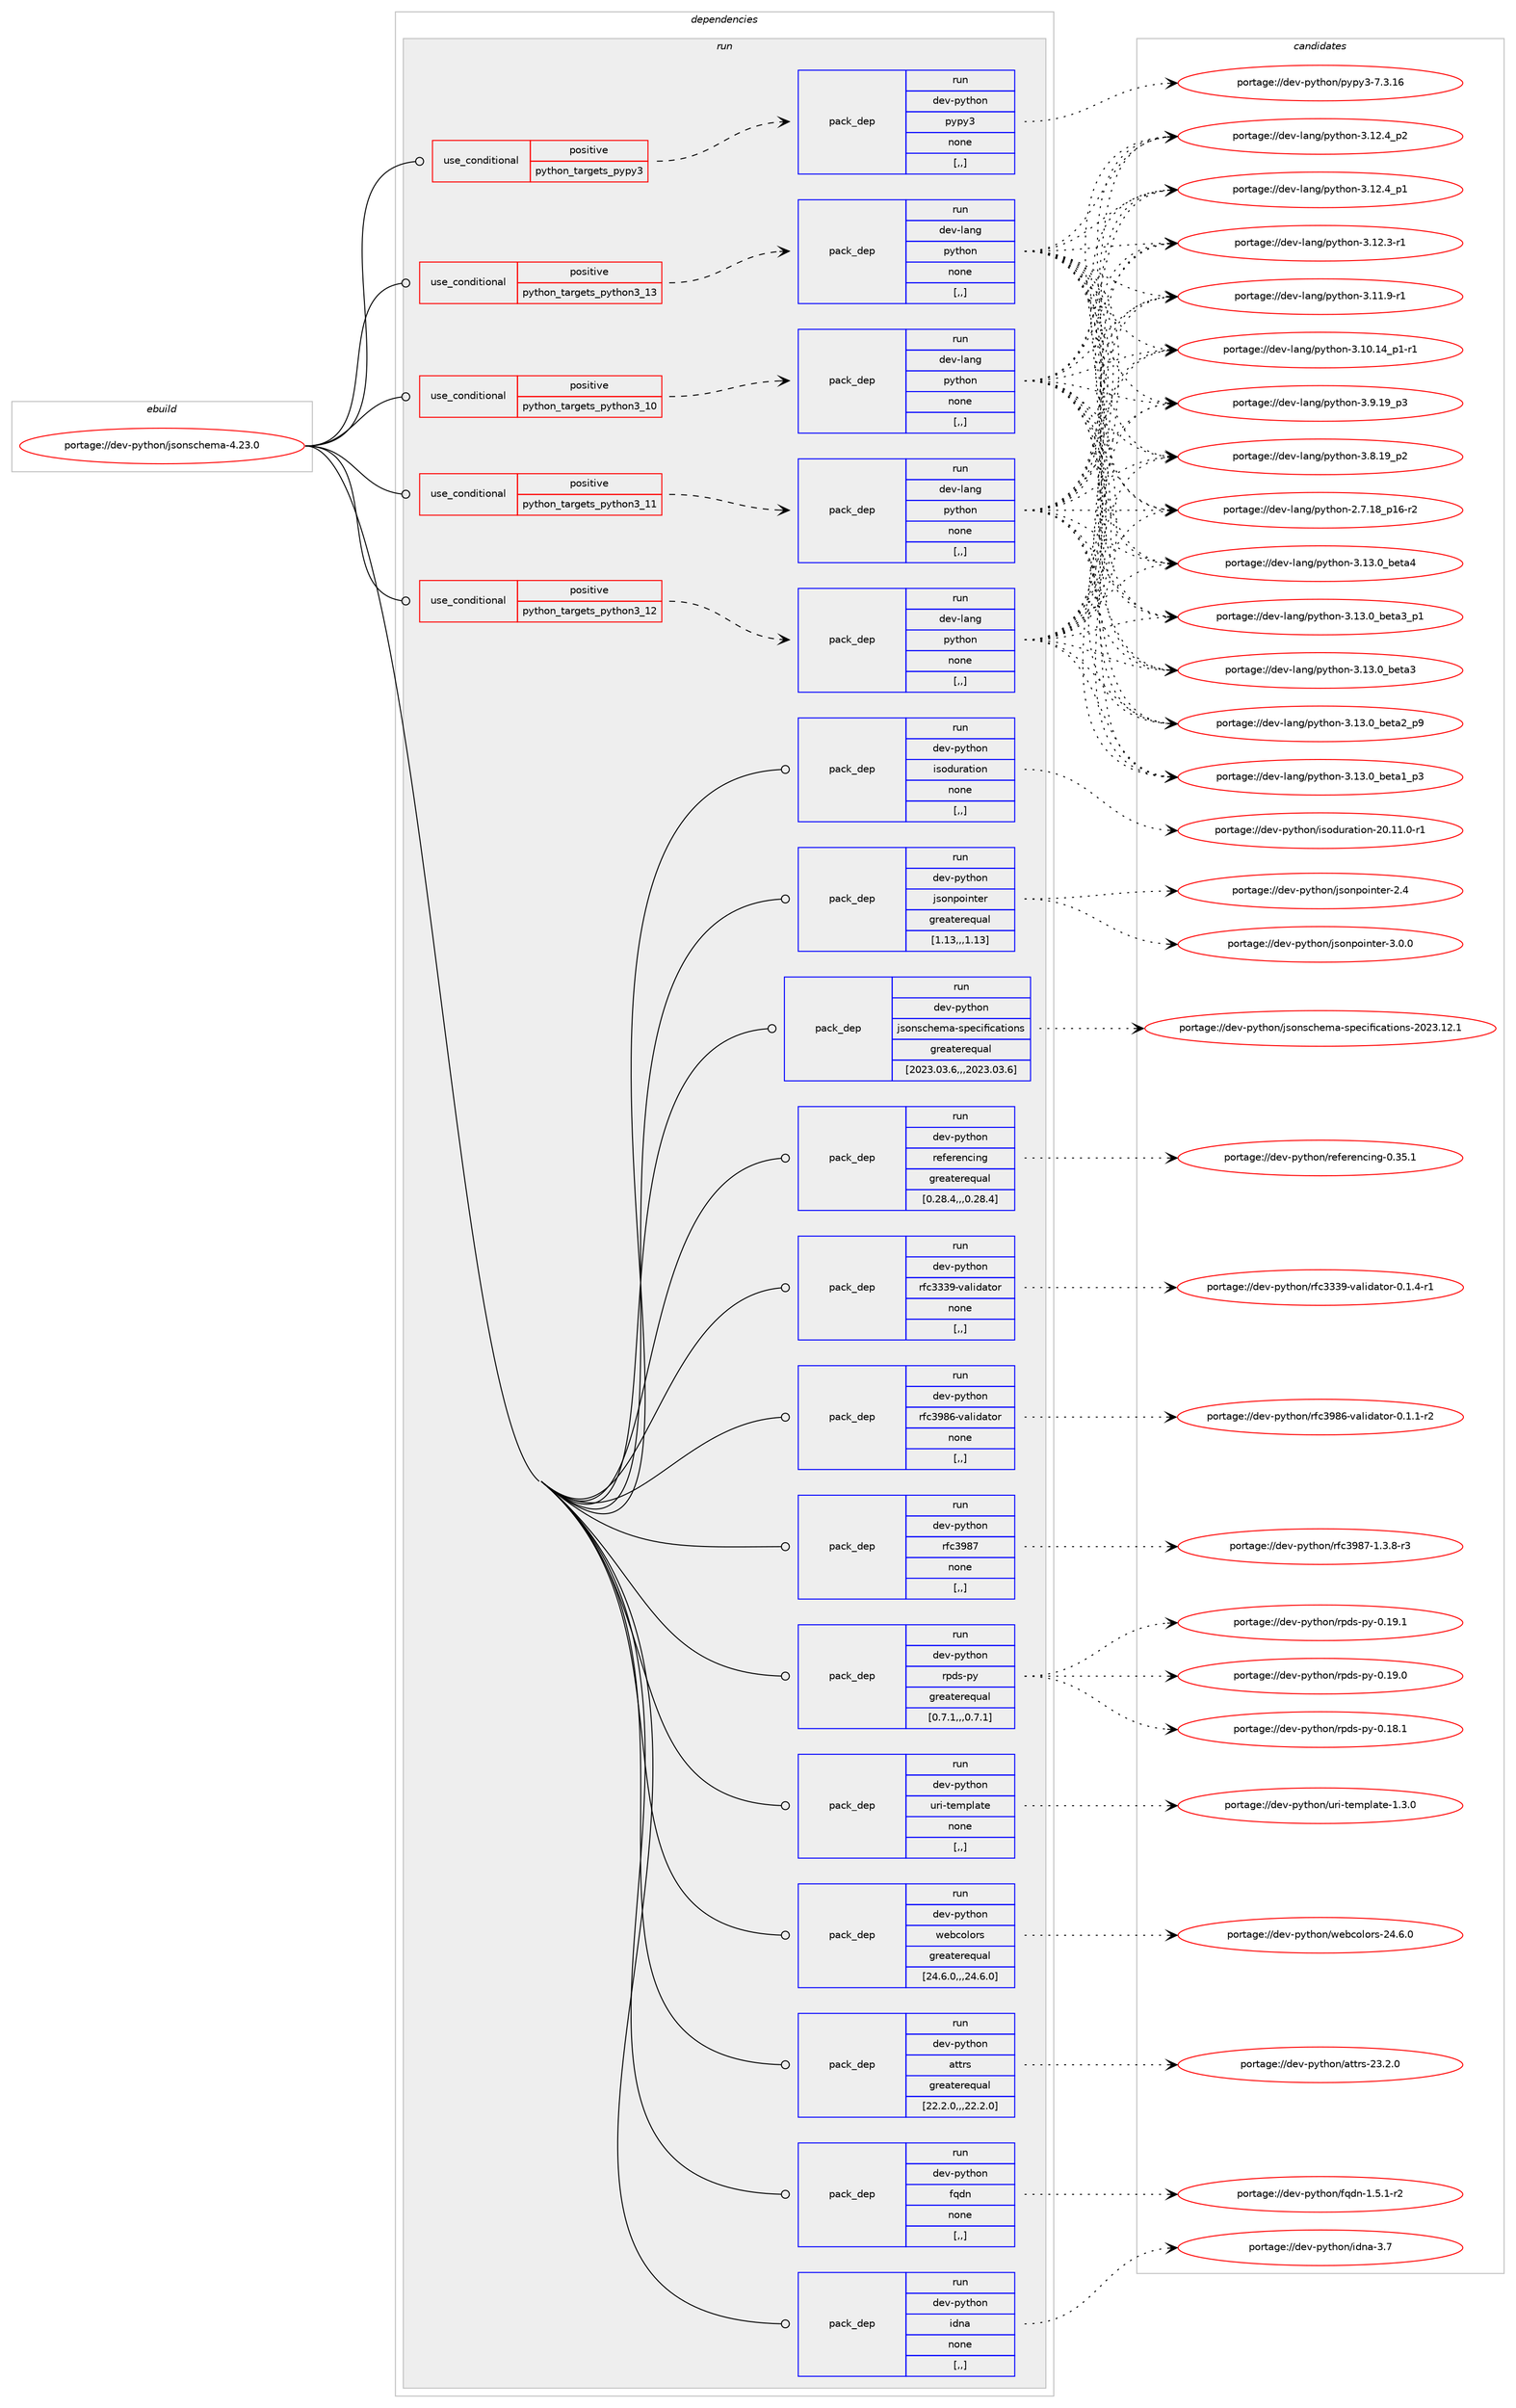 digraph prolog {

# *************
# Graph options
# *************

newrank=true;
concentrate=true;
compound=true;
graph [rankdir=LR,fontname=Helvetica,fontsize=10,ranksep=1.5];#, ranksep=2.5, nodesep=0.2];
edge  [arrowhead=vee];
node  [fontname=Helvetica,fontsize=10];

# **********
# The ebuild
# **********

subgraph cluster_leftcol {
color=gray;
label=<<i>ebuild</i>>;
id [label="portage://dev-python/jsonschema-4.23.0", color=red, width=4, href="../dev-python/jsonschema-4.23.0.svg"];
}

# ****************
# The dependencies
# ****************

subgraph cluster_midcol {
color=gray;
label=<<i>dependencies</i>>;
subgraph cluster_compile {
fillcolor="#eeeeee";
style=filled;
label=<<i>compile</i>>;
}
subgraph cluster_compileandrun {
fillcolor="#eeeeee";
style=filled;
label=<<i>compile and run</i>>;
}
subgraph cluster_run {
fillcolor="#eeeeee";
style=filled;
label=<<i>run</i>>;
subgraph cond34037 {
dependency149408 [label=<<TABLE BORDER="0" CELLBORDER="1" CELLSPACING="0" CELLPADDING="4"><TR><TD ROWSPAN="3" CELLPADDING="10">use_conditional</TD></TR><TR><TD>positive</TD></TR><TR><TD>python_targets_pypy3</TD></TR></TABLE>>, shape=none, color=red];
subgraph pack114122 {
dependency149409 [label=<<TABLE BORDER="0" CELLBORDER="1" CELLSPACING="0" CELLPADDING="4" WIDTH="220"><TR><TD ROWSPAN="6" CELLPADDING="30">pack_dep</TD></TR><TR><TD WIDTH="110">run</TD></TR><TR><TD>dev-python</TD></TR><TR><TD>pypy3</TD></TR><TR><TD>none</TD></TR><TR><TD>[,,]</TD></TR></TABLE>>, shape=none, color=blue];
}
dependency149408:e -> dependency149409:w [weight=20,style="dashed",arrowhead="vee"];
}
id:e -> dependency149408:w [weight=20,style="solid",arrowhead="odot"];
subgraph cond34038 {
dependency149410 [label=<<TABLE BORDER="0" CELLBORDER="1" CELLSPACING="0" CELLPADDING="4"><TR><TD ROWSPAN="3" CELLPADDING="10">use_conditional</TD></TR><TR><TD>positive</TD></TR><TR><TD>python_targets_python3_10</TD></TR></TABLE>>, shape=none, color=red];
subgraph pack114123 {
dependency149411 [label=<<TABLE BORDER="0" CELLBORDER="1" CELLSPACING="0" CELLPADDING="4" WIDTH="220"><TR><TD ROWSPAN="6" CELLPADDING="30">pack_dep</TD></TR><TR><TD WIDTH="110">run</TD></TR><TR><TD>dev-lang</TD></TR><TR><TD>python</TD></TR><TR><TD>none</TD></TR><TR><TD>[,,]</TD></TR></TABLE>>, shape=none, color=blue];
}
dependency149410:e -> dependency149411:w [weight=20,style="dashed",arrowhead="vee"];
}
id:e -> dependency149410:w [weight=20,style="solid",arrowhead="odot"];
subgraph cond34039 {
dependency149412 [label=<<TABLE BORDER="0" CELLBORDER="1" CELLSPACING="0" CELLPADDING="4"><TR><TD ROWSPAN="3" CELLPADDING="10">use_conditional</TD></TR><TR><TD>positive</TD></TR><TR><TD>python_targets_python3_11</TD></TR></TABLE>>, shape=none, color=red];
subgraph pack114124 {
dependency149413 [label=<<TABLE BORDER="0" CELLBORDER="1" CELLSPACING="0" CELLPADDING="4" WIDTH="220"><TR><TD ROWSPAN="6" CELLPADDING="30">pack_dep</TD></TR><TR><TD WIDTH="110">run</TD></TR><TR><TD>dev-lang</TD></TR><TR><TD>python</TD></TR><TR><TD>none</TD></TR><TR><TD>[,,]</TD></TR></TABLE>>, shape=none, color=blue];
}
dependency149412:e -> dependency149413:w [weight=20,style="dashed",arrowhead="vee"];
}
id:e -> dependency149412:w [weight=20,style="solid",arrowhead="odot"];
subgraph cond34040 {
dependency149414 [label=<<TABLE BORDER="0" CELLBORDER="1" CELLSPACING="0" CELLPADDING="4"><TR><TD ROWSPAN="3" CELLPADDING="10">use_conditional</TD></TR><TR><TD>positive</TD></TR><TR><TD>python_targets_python3_12</TD></TR></TABLE>>, shape=none, color=red];
subgraph pack114125 {
dependency149415 [label=<<TABLE BORDER="0" CELLBORDER="1" CELLSPACING="0" CELLPADDING="4" WIDTH="220"><TR><TD ROWSPAN="6" CELLPADDING="30">pack_dep</TD></TR><TR><TD WIDTH="110">run</TD></TR><TR><TD>dev-lang</TD></TR><TR><TD>python</TD></TR><TR><TD>none</TD></TR><TR><TD>[,,]</TD></TR></TABLE>>, shape=none, color=blue];
}
dependency149414:e -> dependency149415:w [weight=20,style="dashed",arrowhead="vee"];
}
id:e -> dependency149414:w [weight=20,style="solid",arrowhead="odot"];
subgraph cond34041 {
dependency149416 [label=<<TABLE BORDER="0" CELLBORDER="1" CELLSPACING="0" CELLPADDING="4"><TR><TD ROWSPAN="3" CELLPADDING="10">use_conditional</TD></TR><TR><TD>positive</TD></TR><TR><TD>python_targets_python3_13</TD></TR></TABLE>>, shape=none, color=red];
subgraph pack114126 {
dependency149417 [label=<<TABLE BORDER="0" CELLBORDER="1" CELLSPACING="0" CELLPADDING="4" WIDTH="220"><TR><TD ROWSPAN="6" CELLPADDING="30">pack_dep</TD></TR><TR><TD WIDTH="110">run</TD></TR><TR><TD>dev-lang</TD></TR><TR><TD>python</TD></TR><TR><TD>none</TD></TR><TR><TD>[,,]</TD></TR></TABLE>>, shape=none, color=blue];
}
dependency149416:e -> dependency149417:w [weight=20,style="dashed",arrowhead="vee"];
}
id:e -> dependency149416:w [weight=20,style="solid",arrowhead="odot"];
subgraph pack114127 {
dependency149418 [label=<<TABLE BORDER="0" CELLBORDER="1" CELLSPACING="0" CELLPADDING="4" WIDTH="220"><TR><TD ROWSPAN="6" CELLPADDING="30">pack_dep</TD></TR><TR><TD WIDTH="110">run</TD></TR><TR><TD>dev-python</TD></TR><TR><TD>attrs</TD></TR><TR><TD>greaterequal</TD></TR><TR><TD>[22.2.0,,,22.2.0]</TD></TR></TABLE>>, shape=none, color=blue];
}
id:e -> dependency149418:w [weight=20,style="solid",arrowhead="odot"];
subgraph pack114128 {
dependency149419 [label=<<TABLE BORDER="0" CELLBORDER="1" CELLSPACING="0" CELLPADDING="4" WIDTH="220"><TR><TD ROWSPAN="6" CELLPADDING="30">pack_dep</TD></TR><TR><TD WIDTH="110">run</TD></TR><TR><TD>dev-python</TD></TR><TR><TD>fqdn</TD></TR><TR><TD>none</TD></TR><TR><TD>[,,]</TD></TR></TABLE>>, shape=none, color=blue];
}
id:e -> dependency149419:w [weight=20,style="solid",arrowhead="odot"];
subgraph pack114129 {
dependency149420 [label=<<TABLE BORDER="0" CELLBORDER="1" CELLSPACING="0" CELLPADDING="4" WIDTH="220"><TR><TD ROWSPAN="6" CELLPADDING="30">pack_dep</TD></TR><TR><TD WIDTH="110">run</TD></TR><TR><TD>dev-python</TD></TR><TR><TD>idna</TD></TR><TR><TD>none</TD></TR><TR><TD>[,,]</TD></TR></TABLE>>, shape=none, color=blue];
}
id:e -> dependency149420:w [weight=20,style="solid",arrowhead="odot"];
subgraph pack114130 {
dependency149421 [label=<<TABLE BORDER="0" CELLBORDER="1" CELLSPACING="0" CELLPADDING="4" WIDTH="220"><TR><TD ROWSPAN="6" CELLPADDING="30">pack_dep</TD></TR><TR><TD WIDTH="110">run</TD></TR><TR><TD>dev-python</TD></TR><TR><TD>isoduration</TD></TR><TR><TD>none</TD></TR><TR><TD>[,,]</TD></TR></TABLE>>, shape=none, color=blue];
}
id:e -> dependency149421:w [weight=20,style="solid",arrowhead="odot"];
subgraph pack114131 {
dependency149422 [label=<<TABLE BORDER="0" CELLBORDER="1" CELLSPACING="0" CELLPADDING="4" WIDTH="220"><TR><TD ROWSPAN="6" CELLPADDING="30">pack_dep</TD></TR><TR><TD WIDTH="110">run</TD></TR><TR><TD>dev-python</TD></TR><TR><TD>jsonpointer</TD></TR><TR><TD>greaterequal</TD></TR><TR><TD>[1.13,,,1.13]</TD></TR></TABLE>>, shape=none, color=blue];
}
id:e -> dependency149422:w [weight=20,style="solid",arrowhead="odot"];
subgraph pack114132 {
dependency149423 [label=<<TABLE BORDER="0" CELLBORDER="1" CELLSPACING="0" CELLPADDING="4" WIDTH="220"><TR><TD ROWSPAN="6" CELLPADDING="30">pack_dep</TD></TR><TR><TD WIDTH="110">run</TD></TR><TR><TD>dev-python</TD></TR><TR><TD>jsonschema-specifications</TD></TR><TR><TD>greaterequal</TD></TR><TR><TD>[2023.03.6,,,2023.03.6]</TD></TR></TABLE>>, shape=none, color=blue];
}
id:e -> dependency149423:w [weight=20,style="solid",arrowhead="odot"];
subgraph pack114133 {
dependency149424 [label=<<TABLE BORDER="0" CELLBORDER="1" CELLSPACING="0" CELLPADDING="4" WIDTH="220"><TR><TD ROWSPAN="6" CELLPADDING="30">pack_dep</TD></TR><TR><TD WIDTH="110">run</TD></TR><TR><TD>dev-python</TD></TR><TR><TD>referencing</TD></TR><TR><TD>greaterequal</TD></TR><TR><TD>[0.28.4,,,0.28.4]</TD></TR></TABLE>>, shape=none, color=blue];
}
id:e -> dependency149424:w [weight=20,style="solid",arrowhead="odot"];
subgraph pack114134 {
dependency149425 [label=<<TABLE BORDER="0" CELLBORDER="1" CELLSPACING="0" CELLPADDING="4" WIDTH="220"><TR><TD ROWSPAN="6" CELLPADDING="30">pack_dep</TD></TR><TR><TD WIDTH="110">run</TD></TR><TR><TD>dev-python</TD></TR><TR><TD>rfc3339-validator</TD></TR><TR><TD>none</TD></TR><TR><TD>[,,]</TD></TR></TABLE>>, shape=none, color=blue];
}
id:e -> dependency149425:w [weight=20,style="solid",arrowhead="odot"];
subgraph pack114135 {
dependency149426 [label=<<TABLE BORDER="0" CELLBORDER="1" CELLSPACING="0" CELLPADDING="4" WIDTH="220"><TR><TD ROWSPAN="6" CELLPADDING="30">pack_dep</TD></TR><TR><TD WIDTH="110">run</TD></TR><TR><TD>dev-python</TD></TR><TR><TD>rfc3986-validator</TD></TR><TR><TD>none</TD></TR><TR><TD>[,,]</TD></TR></TABLE>>, shape=none, color=blue];
}
id:e -> dependency149426:w [weight=20,style="solid",arrowhead="odot"];
subgraph pack114136 {
dependency149427 [label=<<TABLE BORDER="0" CELLBORDER="1" CELLSPACING="0" CELLPADDING="4" WIDTH="220"><TR><TD ROWSPAN="6" CELLPADDING="30">pack_dep</TD></TR><TR><TD WIDTH="110">run</TD></TR><TR><TD>dev-python</TD></TR><TR><TD>rfc3987</TD></TR><TR><TD>none</TD></TR><TR><TD>[,,]</TD></TR></TABLE>>, shape=none, color=blue];
}
id:e -> dependency149427:w [weight=20,style="solid",arrowhead="odot"];
subgraph pack114137 {
dependency149428 [label=<<TABLE BORDER="0" CELLBORDER="1" CELLSPACING="0" CELLPADDING="4" WIDTH="220"><TR><TD ROWSPAN="6" CELLPADDING="30">pack_dep</TD></TR><TR><TD WIDTH="110">run</TD></TR><TR><TD>dev-python</TD></TR><TR><TD>rpds-py</TD></TR><TR><TD>greaterequal</TD></TR><TR><TD>[0.7.1,,,0.7.1]</TD></TR></TABLE>>, shape=none, color=blue];
}
id:e -> dependency149428:w [weight=20,style="solid",arrowhead="odot"];
subgraph pack114138 {
dependency149429 [label=<<TABLE BORDER="0" CELLBORDER="1" CELLSPACING="0" CELLPADDING="4" WIDTH="220"><TR><TD ROWSPAN="6" CELLPADDING="30">pack_dep</TD></TR><TR><TD WIDTH="110">run</TD></TR><TR><TD>dev-python</TD></TR><TR><TD>uri-template</TD></TR><TR><TD>none</TD></TR><TR><TD>[,,]</TD></TR></TABLE>>, shape=none, color=blue];
}
id:e -> dependency149429:w [weight=20,style="solid",arrowhead="odot"];
subgraph pack114139 {
dependency149430 [label=<<TABLE BORDER="0" CELLBORDER="1" CELLSPACING="0" CELLPADDING="4" WIDTH="220"><TR><TD ROWSPAN="6" CELLPADDING="30">pack_dep</TD></TR><TR><TD WIDTH="110">run</TD></TR><TR><TD>dev-python</TD></TR><TR><TD>webcolors</TD></TR><TR><TD>greaterequal</TD></TR><TR><TD>[24.6.0,,,24.6.0]</TD></TR></TABLE>>, shape=none, color=blue];
}
id:e -> dependency149430:w [weight=20,style="solid",arrowhead="odot"];
}
}

# **************
# The candidates
# **************

subgraph cluster_choices {
rank=same;
color=gray;
label=<<i>candidates</i>>;

subgraph choice114122 {
color=black;
nodesep=1;
choice10010111845112121116104111110471121211121215145554651464954 [label="portage://dev-python/pypy3-7.3.16", color=red, width=4,href="../dev-python/pypy3-7.3.16.svg"];
dependency149409:e -> choice10010111845112121116104111110471121211121215145554651464954:w [style=dotted,weight="100"];
}
subgraph choice114123 {
color=black;
nodesep=1;
choice1001011184510897110103471121211161041111104551464951464895981011169752 [label="portage://dev-lang/python-3.13.0_beta4", color=red, width=4,href="../dev-lang/python-3.13.0_beta4.svg"];
choice10010111845108971101034711212111610411111045514649514648959810111697519511249 [label="portage://dev-lang/python-3.13.0_beta3_p1", color=red, width=4,href="../dev-lang/python-3.13.0_beta3_p1.svg"];
choice1001011184510897110103471121211161041111104551464951464895981011169751 [label="portage://dev-lang/python-3.13.0_beta3", color=red, width=4,href="../dev-lang/python-3.13.0_beta3.svg"];
choice10010111845108971101034711212111610411111045514649514648959810111697509511257 [label="portage://dev-lang/python-3.13.0_beta2_p9", color=red, width=4,href="../dev-lang/python-3.13.0_beta2_p9.svg"];
choice10010111845108971101034711212111610411111045514649514648959810111697499511251 [label="portage://dev-lang/python-3.13.0_beta1_p3", color=red, width=4,href="../dev-lang/python-3.13.0_beta1_p3.svg"];
choice100101118451089711010347112121116104111110455146495046529511250 [label="portage://dev-lang/python-3.12.4_p2", color=red, width=4,href="../dev-lang/python-3.12.4_p2.svg"];
choice100101118451089711010347112121116104111110455146495046529511249 [label="portage://dev-lang/python-3.12.4_p1", color=red, width=4,href="../dev-lang/python-3.12.4_p1.svg"];
choice100101118451089711010347112121116104111110455146495046514511449 [label="portage://dev-lang/python-3.12.3-r1", color=red, width=4,href="../dev-lang/python-3.12.3-r1.svg"];
choice100101118451089711010347112121116104111110455146494946574511449 [label="portage://dev-lang/python-3.11.9-r1", color=red, width=4,href="../dev-lang/python-3.11.9-r1.svg"];
choice100101118451089711010347112121116104111110455146494846495295112494511449 [label="portage://dev-lang/python-3.10.14_p1-r1", color=red, width=4,href="../dev-lang/python-3.10.14_p1-r1.svg"];
choice100101118451089711010347112121116104111110455146574649579511251 [label="portage://dev-lang/python-3.9.19_p3", color=red, width=4,href="../dev-lang/python-3.9.19_p3.svg"];
choice100101118451089711010347112121116104111110455146564649579511250 [label="portage://dev-lang/python-3.8.19_p2", color=red, width=4,href="../dev-lang/python-3.8.19_p2.svg"];
choice100101118451089711010347112121116104111110455046554649569511249544511450 [label="portage://dev-lang/python-2.7.18_p16-r2", color=red, width=4,href="../dev-lang/python-2.7.18_p16-r2.svg"];
dependency149411:e -> choice1001011184510897110103471121211161041111104551464951464895981011169752:w [style=dotted,weight="100"];
dependency149411:e -> choice10010111845108971101034711212111610411111045514649514648959810111697519511249:w [style=dotted,weight="100"];
dependency149411:e -> choice1001011184510897110103471121211161041111104551464951464895981011169751:w [style=dotted,weight="100"];
dependency149411:e -> choice10010111845108971101034711212111610411111045514649514648959810111697509511257:w [style=dotted,weight="100"];
dependency149411:e -> choice10010111845108971101034711212111610411111045514649514648959810111697499511251:w [style=dotted,weight="100"];
dependency149411:e -> choice100101118451089711010347112121116104111110455146495046529511250:w [style=dotted,weight="100"];
dependency149411:e -> choice100101118451089711010347112121116104111110455146495046529511249:w [style=dotted,weight="100"];
dependency149411:e -> choice100101118451089711010347112121116104111110455146495046514511449:w [style=dotted,weight="100"];
dependency149411:e -> choice100101118451089711010347112121116104111110455146494946574511449:w [style=dotted,weight="100"];
dependency149411:e -> choice100101118451089711010347112121116104111110455146494846495295112494511449:w [style=dotted,weight="100"];
dependency149411:e -> choice100101118451089711010347112121116104111110455146574649579511251:w [style=dotted,weight="100"];
dependency149411:e -> choice100101118451089711010347112121116104111110455146564649579511250:w [style=dotted,weight="100"];
dependency149411:e -> choice100101118451089711010347112121116104111110455046554649569511249544511450:w [style=dotted,weight="100"];
}
subgraph choice114124 {
color=black;
nodesep=1;
choice1001011184510897110103471121211161041111104551464951464895981011169752 [label="portage://dev-lang/python-3.13.0_beta4", color=red, width=4,href="../dev-lang/python-3.13.0_beta4.svg"];
choice10010111845108971101034711212111610411111045514649514648959810111697519511249 [label="portage://dev-lang/python-3.13.0_beta3_p1", color=red, width=4,href="../dev-lang/python-3.13.0_beta3_p1.svg"];
choice1001011184510897110103471121211161041111104551464951464895981011169751 [label="portage://dev-lang/python-3.13.0_beta3", color=red, width=4,href="../dev-lang/python-3.13.0_beta3.svg"];
choice10010111845108971101034711212111610411111045514649514648959810111697509511257 [label="portage://dev-lang/python-3.13.0_beta2_p9", color=red, width=4,href="../dev-lang/python-3.13.0_beta2_p9.svg"];
choice10010111845108971101034711212111610411111045514649514648959810111697499511251 [label="portage://dev-lang/python-3.13.0_beta1_p3", color=red, width=4,href="../dev-lang/python-3.13.0_beta1_p3.svg"];
choice100101118451089711010347112121116104111110455146495046529511250 [label="portage://dev-lang/python-3.12.4_p2", color=red, width=4,href="../dev-lang/python-3.12.4_p2.svg"];
choice100101118451089711010347112121116104111110455146495046529511249 [label="portage://dev-lang/python-3.12.4_p1", color=red, width=4,href="../dev-lang/python-3.12.4_p1.svg"];
choice100101118451089711010347112121116104111110455146495046514511449 [label="portage://dev-lang/python-3.12.3-r1", color=red, width=4,href="../dev-lang/python-3.12.3-r1.svg"];
choice100101118451089711010347112121116104111110455146494946574511449 [label="portage://dev-lang/python-3.11.9-r1", color=red, width=4,href="../dev-lang/python-3.11.9-r1.svg"];
choice100101118451089711010347112121116104111110455146494846495295112494511449 [label="portage://dev-lang/python-3.10.14_p1-r1", color=red, width=4,href="../dev-lang/python-3.10.14_p1-r1.svg"];
choice100101118451089711010347112121116104111110455146574649579511251 [label="portage://dev-lang/python-3.9.19_p3", color=red, width=4,href="../dev-lang/python-3.9.19_p3.svg"];
choice100101118451089711010347112121116104111110455146564649579511250 [label="portage://dev-lang/python-3.8.19_p2", color=red, width=4,href="../dev-lang/python-3.8.19_p2.svg"];
choice100101118451089711010347112121116104111110455046554649569511249544511450 [label="portage://dev-lang/python-2.7.18_p16-r2", color=red, width=4,href="../dev-lang/python-2.7.18_p16-r2.svg"];
dependency149413:e -> choice1001011184510897110103471121211161041111104551464951464895981011169752:w [style=dotted,weight="100"];
dependency149413:e -> choice10010111845108971101034711212111610411111045514649514648959810111697519511249:w [style=dotted,weight="100"];
dependency149413:e -> choice1001011184510897110103471121211161041111104551464951464895981011169751:w [style=dotted,weight="100"];
dependency149413:e -> choice10010111845108971101034711212111610411111045514649514648959810111697509511257:w [style=dotted,weight="100"];
dependency149413:e -> choice10010111845108971101034711212111610411111045514649514648959810111697499511251:w [style=dotted,weight="100"];
dependency149413:e -> choice100101118451089711010347112121116104111110455146495046529511250:w [style=dotted,weight="100"];
dependency149413:e -> choice100101118451089711010347112121116104111110455146495046529511249:w [style=dotted,weight="100"];
dependency149413:e -> choice100101118451089711010347112121116104111110455146495046514511449:w [style=dotted,weight="100"];
dependency149413:e -> choice100101118451089711010347112121116104111110455146494946574511449:w [style=dotted,weight="100"];
dependency149413:e -> choice100101118451089711010347112121116104111110455146494846495295112494511449:w [style=dotted,weight="100"];
dependency149413:e -> choice100101118451089711010347112121116104111110455146574649579511251:w [style=dotted,weight="100"];
dependency149413:e -> choice100101118451089711010347112121116104111110455146564649579511250:w [style=dotted,weight="100"];
dependency149413:e -> choice100101118451089711010347112121116104111110455046554649569511249544511450:w [style=dotted,weight="100"];
}
subgraph choice114125 {
color=black;
nodesep=1;
choice1001011184510897110103471121211161041111104551464951464895981011169752 [label="portage://dev-lang/python-3.13.0_beta4", color=red, width=4,href="../dev-lang/python-3.13.0_beta4.svg"];
choice10010111845108971101034711212111610411111045514649514648959810111697519511249 [label="portage://dev-lang/python-3.13.0_beta3_p1", color=red, width=4,href="../dev-lang/python-3.13.0_beta3_p1.svg"];
choice1001011184510897110103471121211161041111104551464951464895981011169751 [label="portage://dev-lang/python-3.13.0_beta3", color=red, width=4,href="../dev-lang/python-3.13.0_beta3.svg"];
choice10010111845108971101034711212111610411111045514649514648959810111697509511257 [label="portage://dev-lang/python-3.13.0_beta2_p9", color=red, width=4,href="../dev-lang/python-3.13.0_beta2_p9.svg"];
choice10010111845108971101034711212111610411111045514649514648959810111697499511251 [label="portage://dev-lang/python-3.13.0_beta1_p3", color=red, width=4,href="../dev-lang/python-3.13.0_beta1_p3.svg"];
choice100101118451089711010347112121116104111110455146495046529511250 [label="portage://dev-lang/python-3.12.4_p2", color=red, width=4,href="../dev-lang/python-3.12.4_p2.svg"];
choice100101118451089711010347112121116104111110455146495046529511249 [label="portage://dev-lang/python-3.12.4_p1", color=red, width=4,href="../dev-lang/python-3.12.4_p1.svg"];
choice100101118451089711010347112121116104111110455146495046514511449 [label="portage://dev-lang/python-3.12.3-r1", color=red, width=4,href="../dev-lang/python-3.12.3-r1.svg"];
choice100101118451089711010347112121116104111110455146494946574511449 [label="portage://dev-lang/python-3.11.9-r1", color=red, width=4,href="../dev-lang/python-3.11.9-r1.svg"];
choice100101118451089711010347112121116104111110455146494846495295112494511449 [label="portage://dev-lang/python-3.10.14_p1-r1", color=red, width=4,href="../dev-lang/python-3.10.14_p1-r1.svg"];
choice100101118451089711010347112121116104111110455146574649579511251 [label="portage://dev-lang/python-3.9.19_p3", color=red, width=4,href="../dev-lang/python-3.9.19_p3.svg"];
choice100101118451089711010347112121116104111110455146564649579511250 [label="portage://dev-lang/python-3.8.19_p2", color=red, width=4,href="../dev-lang/python-3.8.19_p2.svg"];
choice100101118451089711010347112121116104111110455046554649569511249544511450 [label="portage://dev-lang/python-2.7.18_p16-r2", color=red, width=4,href="../dev-lang/python-2.7.18_p16-r2.svg"];
dependency149415:e -> choice1001011184510897110103471121211161041111104551464951464895981011169752:w [style=dotted,weight="100"];
dependency149415:e -> choice10010111845108971101034711212111610411111045514649514648959810111697519511249:w [style=dotted,weight="100"];
dependency149415:e -> choice1001011184510897110103471121211161041111104551464951464895981011169751:w [style=dotted,weight="100"];
dependency149415:e -> choice10010111845108971101034711212111610411111045514649514648959810111697509511257:w [style=dotted,weight="100"];
dependency149415:e -> choice10010111845108971101034711212111610411111045514649514648959810111697499511251:w [style=dotted,weight="100"];
dependency149415:e -> choice100101118451089711010347112121116104111110455146495046529511250:w [style=dotted,weight="100"];
dependency149415:e -> choice100101118451089711010347112121116104111110455146495046529511249:w [style=dotted,weight="100"];
dependency149415:e -> choice100101118451089711010347112121116104111110455146495046514511449:w [style=dotted,weight="100"];
dependency149415:e -> choice100101118451089711010347112121116104111110455146494946574511449:w [style=dotted,weight="100"];
dependency149415:e -> choice100101118451089711010347112121116104111110455146494846495295112494511449:w [style=dotted,weight="100"];
dependency149415:e -> choice100101118451089711010347112121116104111110455146574649579511251:w [style=dotted,weight="100"];
dependency149415:e -> choice100101118451089711010347112121116104111110455146564649579511250:w [style=dotted,weight="100"];
dependency149415:e -> choice100101118451089711010347112121116104111110455046554649569511249544511450:w [style=dotted,weight="100"];
}
subgraph choice114126 {
color=black;
nodesep=1;
choice1001011184510897110103471121211161041111104551464951464895981011169752 [label="portage://dev-lang/python-3.13.0_beta4", color=red, width=4,href="../dev-lang/python-3.13.0_beta4.svg"];
choice10010111845108971101034711212111610411111045514649514648959810111697519511249 [label="portage://dev-lang/python-3.13.0_beta3_p1", color=red, width=4,href="../dev-lang/python-3.13.0_beta3_p1.svg"];
choice1001011184510897110103471121211161041111104551464951464895981011169751 [label="portage://dev-lang/python-3.13.0_beta3", color=red, width=4,href="../dev-lang/python-3.13.0_beta3.svg"];
choice10010111845108971101034711212111610411111045514649514648959810111697509511257 [label="portage://dev-lang/python-3.13.0_beta2_p9", color=red, width=4,href="../dev-lang/python-3.13.0_beta2_p9.svg"];
choice10010111845108971101034711212111610411111045514649514648959810111697499511251 [label="portage://dev-lang/python-3.13.0_beta1_p3", color=red, width=4,href="../dev-lang/python-3.13.0_beta1_p3.svg"];
choice100101118451089711010347112121116104111110455146495046529511250 [label="portage://dev-lang/python-3.12.4_p2", color=red, width=4,href="../dev-lang/python-3.12.4_p2.svg"];
choice100101118451089711010347112121116104111110455146495046529511249 [label="portage://dev-lang/python-3.12.4_p1", color=red, width=4,href="../dev-lang/python-3.12.4_p1.svg"];
choice100101118451089711010347112121116104111110455146495046514511449 [label="portage://dev-lang/python-3.12.3-r1", color=red, width=4,href="../dev-lang/python-3.12.3-r1.svg"];
choice100101118451089711010347112121116104111110455146494946574511449 [label="portage://dev-lang/python-3.11.9-r1", color=red, width=4,href="../dev-lang/python-3.11.9-r1.svg"];
choice100101118451089711010347112121116104111110455146494846495295112494511449 [label="portage://dev-lang/python-3.10.14_p1-r1", color=red, width=4,href="../dev-lang/python-3.10.14_p1-r1.svg"];
choice100101118451089711010347112121116104111110455146574649579511251 [label="portage://dev-lang/python-3.9.19_p3", color=red, width=4,href="../dev-lang/python-3.9.19_p3.svg"];
choice100101118451089711010347112121116104111110455146564649579511250 [label="portage://dev-lang/python-3.8.19_p2", color=red, width=4,href="../dev-lang/python-3.8.19_p2.svg"];
choice100101118451089711010347112121116104111110455046554649569511249544511450 [label="portage://dev-lang/python-2.7.18_p16-r2", color=red, width=4,href="../dev-lang/python-2.7.18_p16-r2.svg"];
dependency149417:e -> choice1001011184510897110103471121211161041111104551464951464895981011169752:w [style=dotted,weight="100"];
dependency149417:e -> choice10010111845108971101034711212111610411111045514649514648959810111697519511249:w [style=dotted,weight="100"];
dependency149417:e -> choice1001011184510897110103471121211161041111104551464951464895981011169751:w [style=dotted,weight="100"];
dependency149417:e -> choice10010111845108971101034711212111610411111045514649514648959810111697509511257:w [style=dotted,weight="100"];
dependency149417:e -> choice10010111845108971101034711212111610411111045514649514648959810111697499511251:w [style=dotted,weight="100"];
dependency149417:e -> choice100101118451089711010347112121116104111110455146495046529511250:w [style=dotted,weight="100"];
dependency149417:e -> choice100101118451089711010347112121116104111110455146495046529511249:w [style=dotted,weight="100"];
dependency149417:e -> choice100101118451089711010347112121116104111110455146495046514511449:w [style=dotted,weight="100"];
dependency149417:e -> choice100101118451089711010347112121116104111110455146494946574511449:w [style=dotted,weight="100"];
dependency149417:e -> choice100101118451089711010347112121116104111110455146494846495295112494511449:w [style=dotted,weight="100"];
dependency149417:e -> choice100101118451089711010347112121116104111110455146574649579511251:w [style=dotted,weight="100"];
dependency149417:e -> choice100101118451089711010347112121116104111110455146564649579511250:w [style=dotted,weight="100"];
dependency149417:e -> choice100101118451089711010347112121116104111110455046554649569511249544511450:w [style=dotted,weight="100"];
}
subgraph choice114127 {
color=black;
nodesep=1;
choice10010111845112121116104111110479711611611411545505146504648 [label="portage://dev-python/attrs-23.2.0", color=red, width=4,href="../dev-python/attrs-23.2.0.svg"];
dependency149418:e -> choice10010111845112121116104111110479711611611411545505146504648:w [style=dotted,weight="100"];
}
subgraph choice114128 {
color=black;
nodesep=1;
choice10010111845112121116104111110471021131001104549465346494511450 [label="portage://dev-python/fqdn-1.5.1-r2", color=red, width=4,href="../dev-python/fqdn-1.5.1-r2.svg"];
dependency149419:e -> choice10010111845112121116104111110471021131001104549465346494511450:w [style=dotted,weight="100"];
}
subgraph choice114129 {
color=black;
nodesep=1;
choice10010111845112121116104111110471051001109745514655 [label="portage://dev-python/idna-3.7", color=red, width=4,href="../dev-python/idna-3.7.svg"];
dependency149420:e -> choice10010111845112121116104111110471051001109745514655:w [style=dotted,weight="100"];
}
subgraph choice114130 {
color=black;
nodesep=1;
choice10010111845112121116104111110471051151111001171149711610511111045504846494946484511449 [label="portage://dev-python/isoduration-20.11.0-r1", color=red, width=4,href="../dev-python/isoduration-20.11.0-r1.svg"];
dependency149421:e -> choice10010111845112121116104111110471051151111001171149711610511111045504846494946484511449:w [style=dotted,weight="100"];
}
subgraph choice114131 {
color=black;
nodesep=1;
choice1001011184511212111610411111047106115111110112111105110116101114455146484648 [label="portage://dev-python/jsonpointer-3.0.0", color=red, width=4,href="../dev-python/jsonpointer-3.0.0.svg"];
choice100101118451121211161041111104710611511111011211110511011610111445504652 [label="portage://dev-python/jsonpointer-2.4", color=red, width=4,href="../dev-python/jsonpointer-2.4.svg"];
dependency149422:e -> choice1001011184511212111610411111047106115111110112111105110116101114455146484648:w [style=dotted,weight="100"];
dependency149422:e -> choice100101118451121211161041111104710611511111011211110511011610111445504652:w [style=dotted,weight="100"];
}
subgraph choice114132 {
color=black;
nodesep=1;
choice100101118451121211161041111104710611511111011599104101109974511511210199105102105999711610511111011545504850514649504649 [label="portage://dev-python/jsonschema-specifications-2023.12.1", color=red, width=4,href="../dev-python/jsonschema-specifications-2023.12.1.svg"];
dependency149423:e -> choice100101118451121211161041111104710611511111011599104101109974511511210199105102105999711610511111011545504850514649504649:w [style=dotted,weight="100"];
}
subgraph choice114133 {
color=black;
nodesep=1;
choice10010111845112121116104111110471141011021011141011109910511010345484651534649 [label="portage://dev-python/referencing-0.35.1", color=red, width=4,href="../dev-python/referencing-0.35.1.svg"];
dependency149424:e -> choice10010111845112121116104111110471141011021011141011109910511010345484651534649:w [style=dotted,weight="100"];
}
subgraph choice114134 {
color=black;
nodesep=1;
choice100101118451121211161041111104711410299515151574511897108105100971161111144548464946524511449 [label="portage://dev-python/rfc3339-validator-0.1.4-r1", color=red, width=4,href="../dev-python/rfc3339-validator-0.1.4-r1.svg"];
dependency149425:e -> choice100101118451121211161041111104711410299515151574511897108105100971161111144548464946524511449:w [style=dotted,weight="100"];
}
subgraph choice114135 {
color=black;
nodesep=1;
choice100101118451121211161041111104711410299515756544511897108105100971161111144548464946494511450 [label="portage://dev-python/rfc3986-validator-0.1.1-r2", color=red, width=4,href="../dev-python/rfc3986-validator-0.1.1-r2.svg"];
dependency149426:e -> choice100101118451121211161041111104711410299515756544511897108105100971161111144548464946494511450:w [style=dotted,weight="100"];
}
subgraph choice114136 {
color=black;
nodesep=1;
choice100101118451121211161041111104711410299515756554549465146564511451 [label="portage://dev-python/rfc3987-1.3.8-r3", color=red, width=4,href="../dev-python/rfc3987-1.3.8-r3.svg"];
dependency149427:e -> choice100101118451121211161041111104711410299515756554549465146564511451:w [style=dotted,weight="100"];
}
subgraph choice114137 {
color=black;
nodesep=1;
choice10010111845112121116104111110471141121001154511212145484649574649 [label="portage://dev-python/rpds-py-0.19.1", color=red, width=4,href="../dev-python/rpds-py-0.19.1.svg"];
choice10010111845112121116104111110471141121001154511212145484649574648 [label="portage://dev-python/rpds-py-0.19.0", color=red, width=4,href="../dev-python/rpds-py-0.19.0.svg"];
choice10010111845112121116104111110471141121001154511212145484649564649 [label="portage://dev-python/rpds-py-0.18.1", color=red, width=4,href="../dev-python/rpds-py-0.18.1.svg"];
dependency149428:e -> choice10010111845112121116104111110471141121001154511212145484649574649:w [style=dotted,weight="100"];
dependency149428:e -> choice10010111845112121116104111110471141121001154511212145484649574648:w [style=dotted,weight="100"];
dependency149428:e -> choice10010111845112121116104111110471141121001154511212145484649564649:w [style=dotted,weight="100"];
}
subgraph choice114138 {
color=black;
nodesep=1;
choice10010111845112121116104111110471171141054511610110911210897116101454946514648 [label="portage://dev-python/uri-template-1.3.0", color=red, width=4,href="../dev-python/uri-template-1.3.0.svg"];
dependency149429:e -> choice10010111845112121116104111110471171141054511610110911210897116101454946514648:w [style=dotted,weight="100"];
}
subgraph choice114139 {
color=black;
nodesep=1;
choice1001011184511212111610411111047119101989911110811111411545505246544648 [label="portage://dev-python/webcolors-24.6.0", color=red, width=4,href="../dev-python/webcolors-24.6.0.svg"];
dependency149430:e -> choice1001011184511212111610411111047119101989911110811111411545505246544648:w [style=dotted,weight="100"];
}
}

}
